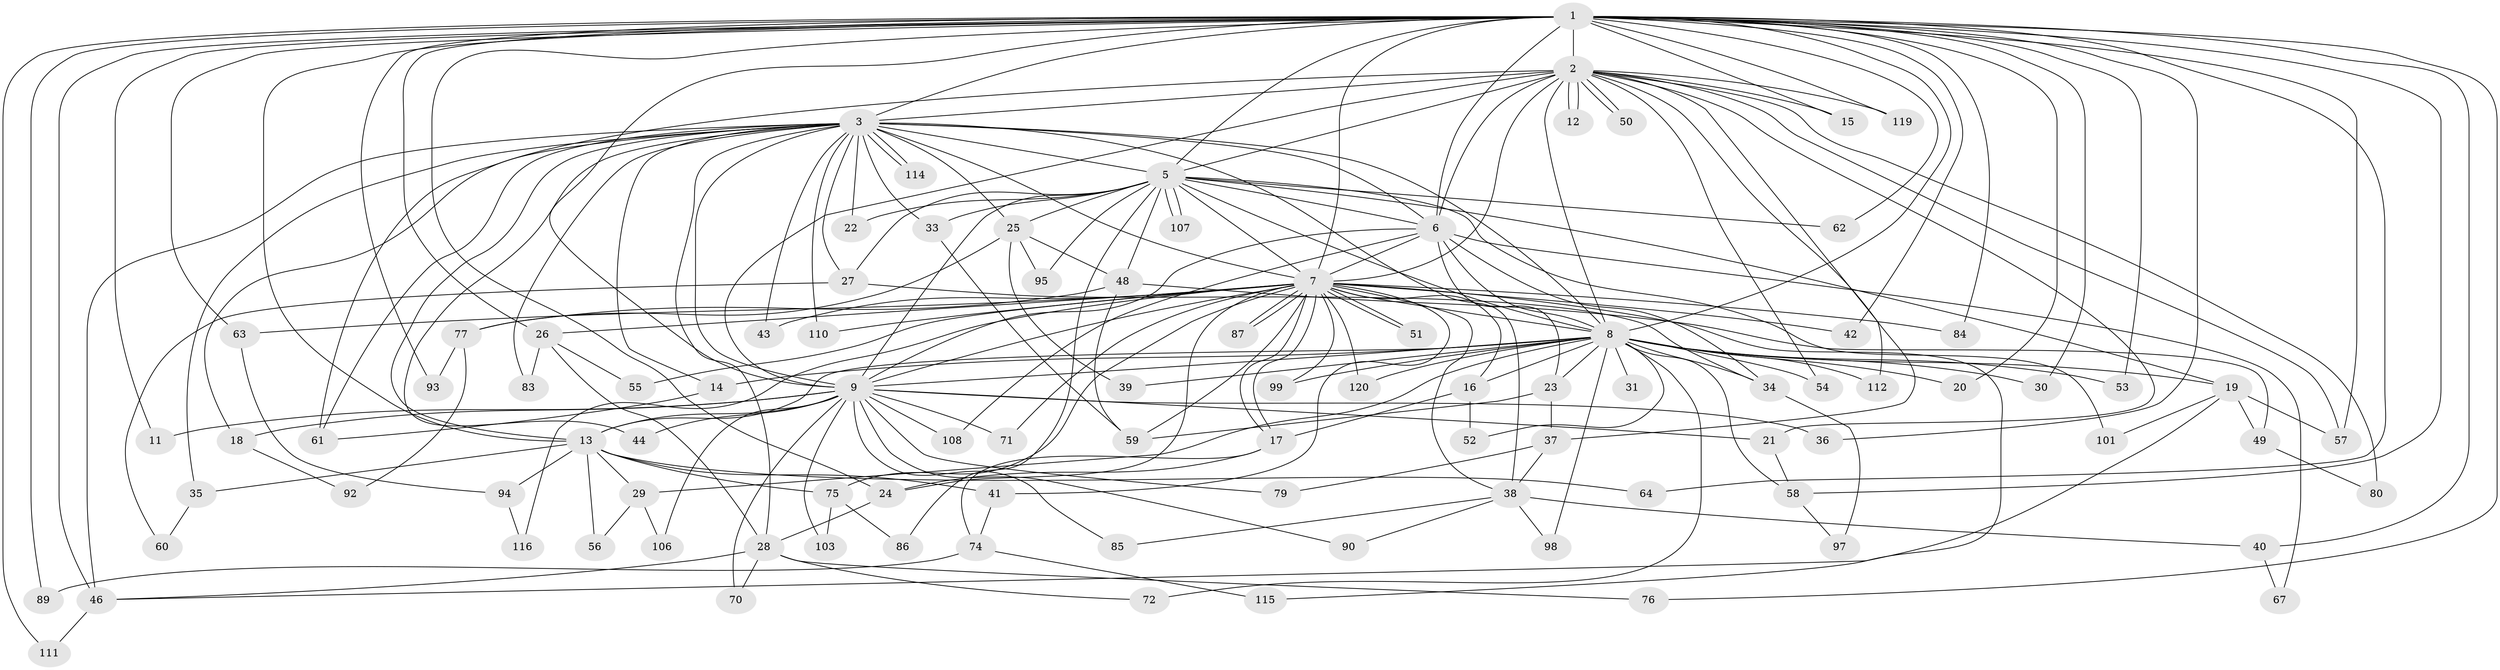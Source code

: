 // original degree distribution, {19: 0.008333333333333333, 24: 0.008333333333333333, 27: 0.008333333333333333, 23: 0.008333333333333333, 22: 0.008333333333333333, 13: 0.008333333333333333, 35: 0.008333333333333333, 15: 0.008333333333333333, 25: 0.008333333333333333, 26: 0.008333333333333333, 3: 0.14166666666666666, 2: 0.6, 12: 0.008333333333333333, 4: 0.1, 5: 0.03333333333333333, 6: 0.016666666666666666, 7: 0.016666666666666666}
// Generated by graph-tools (version 1.1) at 2025/41/03/06/25 10:41:31]
// undirected, 96 vertices, 217 edges
graph export_dot {
graph [start="1"]
  node [color=gray90,style=filled];
  1 [super="+4"];
  2 [super="+88"];
  3 [super="+68"];
  5 [super="+66"];
  6;
  7 [super="+32"];
  8 [super="+10"];
  9 [super="+100"];
  11 [super="+45"];
  12;
  13 [super="+105"];
  14;
  15;
  16 [super="+73"];
  17 [super="+91"];
  18;
  19 [super="+96"];
  20;
  21 [super="+109"];
  22;
  23;
  24;
  25;
  26 [super="+102"];
  27;
  28;
  29 [super="+104"];
  30 [super="+113"];
  31;
  33;
  34 [super="+78"];
  35;
  36;
  37 [super="+69"];
  38;
  39;
  40;
  41 [super="+118"];
  42;
  43;
  44;
  46 [super="+47"];
  48 [super="+81"];
  49;
  50;
  51;
  52;
  53;
  54;
  55;
  56;
  57 [super="+82"];
  58;
  59 [super="+65"];
  60;
  61 [super="+117"];
  62;
  63;
  64;
  67;
  70;
  71;
  72;
  74;
  75;
  76;
  77;
  79;
  80;
  83;
  84;
  85;
  86;
  87;
  89;
  90;
  92;
  93;
  94;
  95;
  97;
  98;
  99;
  101;
  103;
  106;
  107;
  108;
  110;
  111;
  112;
  114;
  115;
  116;
  119;
  120;
  1 -- 2 [weight=2];
  1 -- 3 [weight=2];
  1 -- 5 [weight=2];
  1 -- 6 [weight=2];
  1 -- 7 [weight=2];
  1 -- 8 [weight=4];
  1 -- 9 [weight=2];
  1 -- 24;
  1 -- 26;
  1 -- 40;
  1 -- 46;
  1 -- 58;
  1 -- 62;
  1 -- 63;
  1 -- 76;
  1 -- 64;
  1 -- 11;
  1 -- 13;
  1 -- 15;
  1 -- 20;
  1 -- 84;
  1 -- 89;
  1 -- 93;
  1 -- 30 [weight=2];
  1 -- 36;
  1 -- 42;
  1 -- 111;
  1 -- 53;
  1 -- 119;
  1 -- 57;
  2 -- 3;
  2 -- 5;
  2 -- 6;
  2 -- 7 [weight=2];
  2 -- 8 [weight=2];
  2 -- 9 [weight=2];
  2 -- 12;
  2 -- 12;
  2 -- 15;
  2 -- 21;
  2 -- 37;
  2 -- 50;
  2 -- 50;
  2 -- 54;
  2 -- 57;
  2 -- 61;
  2 -- 80;
  2 -- 112;
  2 -- 119;
  3 -- 5;
  3 -- 6;
  3 -- 7 [weight=2];
  3 -- 8 [weight=2];
  3 -- 9;
  3 -- 14;
  3 -- 18;
  3 -- 22;
  3 -- 25;
  3 -- 27;
  3 -- 28;
  3 -- 33;
  3 -- 35;
  3 -- 38;
  3 -- 43;
  3 -- 44;
  3 -- 46;
  3 -- 61;
  3 -- 110;
  3 -- 114;
  3 -- 114;
  3 -- 83;
  3 -- 13;
  5 -- 6;
  5 -- 7;
  5 -- 8 [weight=3];
  5 -- 9;
  5 -- 19;
  5 -- 22;
  5 -- 25;
  5 -- 27;
  5 -- 33;
  5 -- 48;
  5 -- 62;
  5 -- 86;
  5 -- 95;
  5 -- 101;
  5 -- 107;
  5 -- 107;
  6 -- 7;
  6 -- 8 [weight=2];
  6 -- 9;
  6 -- 23;
  6 -- 34;
  6 -- 67;
  6 -- 108;
  7 -- 8 [weight=2];
  7 -- 9;
  7 -- 16;
  7 -- 17;
  7 -- 17;
  7 -- 24;
  7 -- 26;
  7 -- 38;
  7 -- 41;
  7 -- 42;
  7 -- 43;
  7 -- 51;
  7 -- 51;
  7 -- 55;
  7 -- 59;
  7 -- 63;
  7 -- 71;
  7 -- 75;
  7 -- 84;
  7 -- 87;
  7 -- 87;
  7 -- 99;
  7 -- 110;
  7 -- 115;
  7 -- 116;
  7 -- 120;
  8 -- 9 [weight=2];
  8 -- 13;
  8 -- 30;
  8 -- 39;
  8 -- 52;
  8 -- 58;
  8 -- 72;
  8 -- 14;
  8 -- 16;
  8 -- 19;
  8 -- 20;
  8 -- 23;
  8 -- 29 [weight=2];
  8 -- 31;
  8 -- 34;
  8 -- 98;
  8 -- 99;
  8 -- 112;
  8 -- 53;
  8 -- 54;
  8 -- 120;
  9 -- 11 [weight=2];
  9 -- 18;
  9 -- 21;
  9 -- 36;
  9 -- 44;
  9 -- 70;
  9 -- 71;
  9 -- 79;
  9 -- 85;
  9 -- 90;
  9 -- 103;
  9 -- 106;
  9 -- 108;
  9 -- 13;
  13 -- 29;
  13 -- 35;
  13 -- 41 [weight=2];
  13 -- 56;
  13 -- 64;
  13 -- 75;
  13 -- 94;
  14 -- 61;
  16 -- 52;
  16 -- 17;
  17 -- 74;
  17 -- 24;
  18 -- 92;
  19 -- 49;
  19 -- 57;
  19 -- 101;
  19 -- 46;
  21 -- 58;
  23 -- 37;
  23 -- 59;
  24 -- 28;
  25 -- 39;
  25 -- 48;
  25 -- 77;
  25 -- 95;
  26 -- 55;
  26 -- 83;
  26 -- 28;
  27 -- 60;
  27 -- 34;
  28 -- 70;
  28 -- 72;
  28 -- 76;
  28 -- 46;
  29 -- 56;
  29 -- 106;
  33 -- 59;
  34 -- 97;
  35 -- 60;
  37 -- 79;
  37 -- 38;
  38 -- 40;
  38 -- 85;
  38 -- 90;
  38 -- 98;
  40 -- 67;
  41 -- 74;
  46 -- 111;
  48 -- 49;
  48 -- 77;
  48 -- 59;
  49 -- 80;
  58 -- 97;
  63 -- 94;
  74 -- 89;
  74 -- 115;
  75 -- 86;
  75 -- 103;
  77 -- 92;
  77 -- 93;
  94 -- 116;
}
